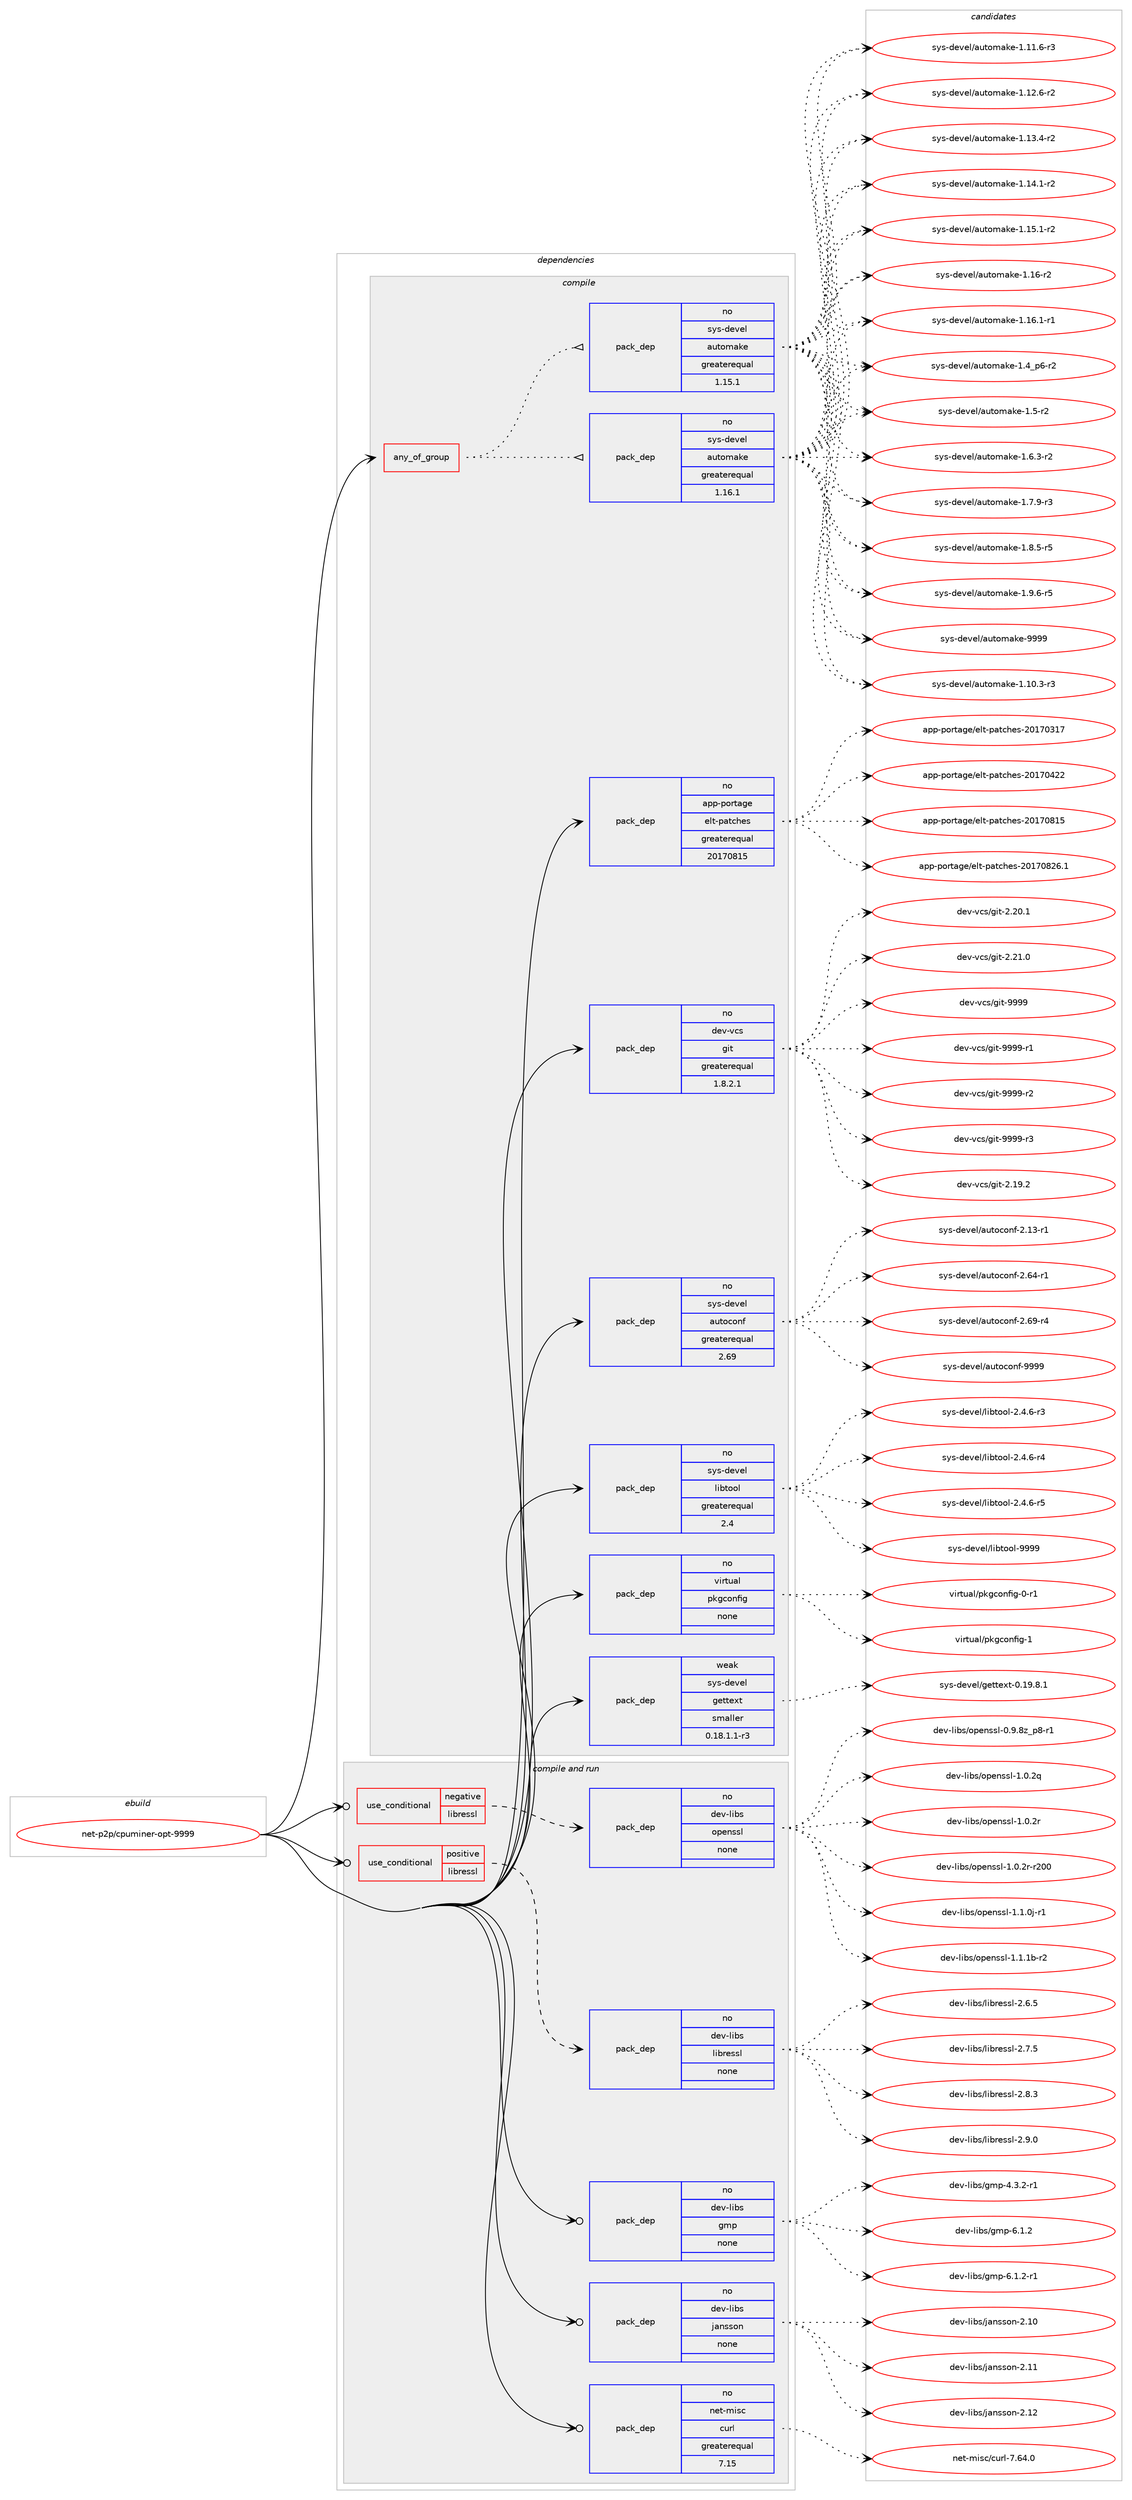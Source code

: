 digraph prolog {

# *************
# Graph options
# *************

newrank=true;
concentrate=true;
compound=true;
graph [rankdir=LR,fontname=Helvetica,fontsize=10,ranksep=1.5];#, ranksep=2.5, nodesep=0.2];
edge  [arrowhead=vee];
node  [fontname=Helvetica,fontsize=10];

# **********
# The ebuild
# **********

subgraph cluster_leftcol {
color=gray;
rank=same;
label=<<i>ebuild</i>>;
id [label="net-p2p/cpuminer-opt-9999", color=red, width=4, href="../net-p2p/cpuminer-opt-9999.svg"];
}

# ****************
# The dependencies
# ****************

subgraph cluster_midcol {
color=gray;
label=<<i>dependencies</i>>;
subgraph cluster_compile {
fillcolor="#eeeeee";
style=filled;
label=<<i>compile</i>>;
subgraph any26541 {
dependency1675278 [label=<<TABLE BORDER="0" CELLBORDER="1" CELLSPACING="0" CELLPADDING="4"><TR><TD CELLPADDING="10">any_of_group</TD></TR></TABLE>>, shape=none, color=red];subgraph pack1197957 {
dependency1675279 [label=<<TABLE BORDER="0" CELLBORDER="1" CELLSPACING="0" CELLPADDING="4" WIDTH="220"><TR><TD ROWSPAN="6" CELLPADDING="30">pack_dep</TD></TR><TR><TD WIDTH="110">no</TD></TR><TR><TD>sys-devel</TD></TR><TR><TD>automake</TD></TR><TR><TD>greaterequal</TD></TR><TR><TD>1.16.1</TD></TR></TABLE>>, shape=none, color=blue];
}
dependency1675278:e -> dependency1675279:w [weight=20,style="dotted",arrowhead="oinv"];
subgraph pack1197958 {
dependency1675280 [label=<<TABLE BORDER="0" CELLBORDER="1" CELLSPACING="0" CELLPADDING="4" WIDTH="220"><TR><TD ROWSPAN="6" CELLPADDING="30">pack_dep</TD></TR><TR><TD WIDTH="110">no</TD></TR><TR><TD>sys-devel</TD></TR><TR><TD>automake</TD></TR><TR><TD>greaterequal</TD></TR><TR><TD>1.15.1</TD></TR></TABLE>>, shape=none, color=blue];
}
dependency1675278:e -> dependency1675280:w [weight=20,style="dotted",arrowhead="oinv"];
}
id:e -> dependency1675278:w [weight=20,style="solid",arrowhead="vee"];
subgraph pack1197959 {
dependency1675281 [label=<<TABLE BORDER="0" CELLBORDER="1" CELLSPACING="0" CELLPADDING="4" WIDTH="220"><TR><TD ROWSPAN="6" CELLPADDING="30">pack_dep</TD></TR><TR><TD WIDTH="110">no</TD></TR><TR><TD>app-portage</TD></TR><TR><TD>elt-patches</TD></TR><TR><TD>greaterequal</TD></TR><TR><TD>20170815</TD></TR></TABLE>>, shape=none, color=blue];
}
id:e -> dependency1675281:w [weight=20,style="solid",arrowhead="vee"];
subgraph pack1197960 {
dependency1675282 [label=<<TABLE BORDER="0" CELLBORDER="1" CELLSPACING="0" CELLPADDING="4" WIDTH="220"><TR><TD ROWSPAN="6" CELLPADDING="30">pack_dep</TD></TR><TR><TD WIDTH="110">no</TD></TR><TR><TD>dev-vcs</TD></TR><TR><TD>git</TD></TR><TR><TD>greaterequal</TD></TR><TR><TD>1.8.2.1</TD></TR></TABLE>>, shape=none, color=blue];
}
id:e -> dependency1675282:w [weight=20,style="solid",arrowhead="vee"];
subgraph pack1197961 {
dependency1675283 [label=<<TABLE BORDER="0" CELLBORDER="1" CELLSPACING="0" CELLPADDING="4" WIDTH="220"><TR><TD ROWSPAN="6" CELLPADDING="30">pack_dep</TD></TR><TR><TD WIDTH="110">no</TD></TR><TR><TD>sys-devel</TD></TR><TR><TD>autoconf</TD></TR><TR><TD>greaterequal</TD></TR><TR><TD>2.69</TD></TR></TABLE>>, shape=none, color=blue];
}
id:e -> dependency1675283:w [weight=20,style="solid",arrowhead="vee"];
subgraph pack1197962 {
dependency1675284 [label=<<TABLE BORDER="0" CELLBORDER="1" CELLSPACING="0" CELLPADDING="4" WIDTH="220"><TR><TD ROWSPAN="6" CELLPADDING="30">pack_dep</TD></TR><TR><TD WIDTH="110">no</TD></TR><TR><TD>sys-devel</TD></TR><TR><TD>libtool</TD></TR><TR><TD>greaterequal</TD></TR><TR><TD>2.4</TD></TR></TABLE>>, shape=none, color=blue];
}
id:e -> dependency1675284:w [weight=20,style="solid",arrowhead="vee"];
subgraph pack1197963 {
dependency1675285 [label=<<TABLE BORDER="0" CELLBORDER="1" CELLSPACING="0" CELLPADDING="4" WIDTH="220"><TR><TD ROWSPAN="6" CELLPADDING="30">pack_dep</TD></TR><TR><TD WIDTH="110">no</TD></TR><TR><TD>virtual</TD></TR><TR><TD>pkgconfig</TD></TR><TR><TD>none</TD></TR><TR><TD></TD></TR></TABLE>>, shape=none, color=blue];
}
id:e -> dependency1675285:w [weight=20,style="solid",arrowhead="vee"];
subgraph pack1197964 {
dependency1675286 [label=<<TABLE BORDER="0" CELLBORDER="1" CELLSPACING="0" CELLPADDING="4" WIDTH="220"><TR><TD ROWSPAN="6" CELLPADDING="30">pack_dep</TD></TR><TR><TD WIDTH="110">weak</TD></TR><TR><TD>sys-devel</TD></TR><TR><TD>gettext</TD></TR><TR><TD>smaller</TD></TR><TR><TD>0.18.1.1-r3</TD></TR></TABLE>>, shape=none, color=blue];
}
id:e -> dependency1675286:w [weight=20,style="solid",arrowhead="vee"];
}
subgraph cluster_compileandrun {
fillcolor="#eeeeee";
style=filled;
label=<<i>compile and run</i>>;
subgraph cond449950 {
dependency1675287 [label=<<TABLE BORDER="0" CELLBORDER="1" CELLSPACING="0" CELLPADDING="4"><TR><TD ROWSPAN="3" CELLPADDING="10">use_conditional</TD></TR><TR><TD>negative</TD></TR><TR><TD>libressl</TD></TR></TABLE>>, shape=none, color=red];
subgraph pack1197965 {
dependency1675288 [label=<<TABLE BORDER="0" CELLBORDER="1" CELLSPACING="0" CELLPADDING="4" WIDTH="220"><TR><TD ROWSPAN="6" CELLPADDING="30">pack_dep</TD></TR><TR><TD WIDTH="110">no</TD></TR><TR><TD>dev-libs</TD></TR><TR><TD>openssl</TD></TR><TR><TD>none</TD></TR><TR><TD></TD></TR></TABLE>>, shape=none, color=blue];
}
dependency1675287:e -> dependency1675288:w [weight=20,style="dashed",arrowhead="vee"];
}
id:e -> dependency1675287:w [weight=20,style="solid",arrowhead="odotvee"];
subgraph cond449951 {
dependency1675289 [label=<<TABLE BORDER="0" CELLBORDER="1" CELLSPACING="0" CELLPADDING="4"><TR><TD ROWSPAN="3" CELLPADDING="10">use_conditional</TD></TR><TR><TD>positive</TD></TR><TR><TD>libressl</TD></TR></TABLE>>, shape=none, color=red];
subgraph pack1197966 {
dependency1675290 [label=<<TABLE BORDER="0" CELLBORDER="1" CELLSPACING="0" CELLPADDING="4" WIDTH="220"><TR><TD ROWSPAN="6" CELLPADDING="30">pack_dep</TD></TR><TR><TD WIDTH="110">no</TD></TR><TR><TD>dev-libs</TD></TR><TR><TD>libressl</TD></TR><TR><TD>none</TD></TR><TR><TD></TD></TR></TABLE>>, shape=none, color=blue];
}
dependency1675289:e -> dependency1675290:w [weight=20,style="dashed",arrowhead="vee"];
}
id:e -> dependency1675289:w [weight=20,style="solid",arrowhead="odotvee"];
subgraph pack1197967 {
dependency1675291 [label=<<TABLE BORDER="0" CELLBORDER="1" CELLSPACING="0" CELLPADDING="4" WIDTH="220"><TR><TD ROWSPAN="6" CELLPADDING="30">pack_dep</TD></TR><TR><TD WIDTH="110">no</TD></TR><TR><TD>dev-libs</TD></TR><TR><TD>gmp</TD></TR><TR><TD>none</TD></TR><TR><TD></TD></TR></TABLE>>, shape=none, color=blue];
}
id:e -> dependency1675291:w [weight=20,style="solid",arrowhead="odotvee"];
subgraph pack1197968 {
dependency1675292 [label=<<TABLE BORDER="0" CELLBORDER="1" CELLSPACING="0" CELLPADDING="4" WIDTH="220"><TR><TD ROWSPAN="6" CELLPADDING="30">pack_dep</TD></TR><TR><TD WIDTH="110">no</TD></TR><TR><TD>dev-libs</TD></TR><TR><TD>jansson</TD></TR><TR><TD>none</TD></TR><TR><TD></TD></TR></TABLE>>, shape=none, color=blue];
}
id:e -> dependency1675292:w [weight=20,style="solid",arrowhead="odotvee"];
subgraph pack1197969 {
dependency1675293 [label=<<TABLE BORDER="0" CELLBORDER="1" CELLSPACING="0" CELLPADDING="4" WIDTH="220"><TR><TD ROWSPAN="6" CELLPADDING="30">pack_dep</TD></TR><TR><TD WIDTH="110">no</TD></TR><TR><TD>net-misc</TD></TR><TR><TD>curl</TD></TR><TR><TD>greaterequal</TD></TR><TR><TD>7.15</TD></TR></TABLE>>, shape=none, color=blue];
}
id:e -> dependency1675293:w [weight=20,style="solid",arrowhead="odotvee"];
}
subgraph cluster_run {
fillcolor="#eeeeee";
style=filled;
label=<<i>run</i>>;
}
}

# **************
# The candidates
# **************

subgraph cluster_choices {
rank=same;
color=gray;
label=<<i>candidates</i>>;

subgraph choice1197957 {
color=black;
nodesep=1;
choice11512111545100101118101108479711711611110997107101454946494846514511451 [label="sys-devel/automake-1.10.3-r3", color=red, width=4,href="../sys-devel/automake-1.10.3-r3.svg"];
choice11512111545100101118101108479711711611110997107101454946494946544511451 [label="sys-devel/automake-1.11.6-r3", color=red, width=4,href="../sys-devel/automake-1.11.6-r3.svg"];
choice11512111545100101118101108479711711611110997107101454946495046544511450 [label="sys-devel/automake-1.12.6-r2", color=red, width=4,href="../sys-devel/automake-1.12.6-r2.svg"];
choice11512111545100101118101108479711711611110997107101454946495146524511450 [label="sys-devel/automake-1.13.4-r2", color=red, width=4,href="../sys-devel/automake-1.13.4-r2.svg"];
choice11512111545100101118101108479711711611110997107101454946495246494511450 [label="sys-devel/automake-1.14.1-r2", color=red, width=4,href="../sys-devel/automake-1.14.1-r2.svg"];
choice11512111545100101118101108479711711611110997107101454946495346494511450 [label="sys-devel/automake-1.15.1-r2", color=red, width=4,href="../sys-devel/automake-1.15.1-r2.svg"];
choice1151211154510010111810110847971171161111099710710145494649544511450 [label="sys-devel/automake-1.16-r2", color=red, width=4,href="../sys-devel/automake-1.16-r2.svg"];
choice11512111545100101118101108479711711611110997107101454946495446494511449 [label="sys-devel/automake-1.16.1-r1", color=red, width=4,href="../sys-devel/automake-1.16.1-r1.svg"];
choice115121115451001011181011084797117116111109971071014549465295112544511450 [label="sys-devel/automake-1.4_p6-r2", color=red, width=4,href="../sys-devel/automake-1.4_p6-r2.svg"];
choice11512111545100101118101108479711711611110997107101454946534511450 [label="sys-devel/automake-1.5-r2", color=red, width=4,href="../sys-devel/automake-1.5-r2.svg"];
choice115121115451001011181011084797117116111109971071014549465446514511450 [label="sys-devel/automake-1.6.3-r2", color=red, width=4,href="../sys-devel/automake-1.6.3-r2.svg"];
choice115121115451001011181011084797117116111109971071014549465546574511451 [label="sys-devel/automake-1.7.9-r3", color=red, width=4,href="../sys-devel/automake-1.7.9-r3.svg"];
choice115121115451001011181011084797117116111109971071014549465646534511453 [label="sys-devel/automake-1.8.5-r5", color=red, width=4,href="../sys-devel/automake-1.8.5-r5.svg"];
choice115121115451001011181011084797117116111109971071014549465746544511453 [label="sys-devel/automake-1.9.6-r5", color=red, width=4,href="../sys-devel/automake-1.9.6-r5.svg"];
choice115121115451001011181011084797117116111109971071014557575757 [label="sys-devel/automake-9999", color=red, width=4,href="../sys-devel/automake-9999.svg"];
dependency1675279:e -> choice11512111545100101118101108479711711611110997107101454946494846514511451:w [style=dotted,weight="100"];
dependency1675279:e -> choice11512111545100101118101108479711711611110997107101454946494946544511451:w [style=dotted,weight="100"];
dependency1675279:e -> choice11512111545100101118101108479711711611110997107101454946495046544511450:w [style=dotted,weight="100"];
dependency1675279:e -> choice11512111545100101118101108479711711611110997107101454946495146524511450:w [style=dotted,weight="100"];
dependency1675279:e -> choice11512111545100101118101108479711711611110997107101454946495246494511450:w [style=dotted,weight="100"];
dependency1675279:e -> choice11512111545100101118101108479711711611110997107101454946495346494511450:w [style=dotted,weight="100"];
dependency1675279:e -> choice1151211154510010111810110847971171161111099710710145494649544511450:w [style=dotted,weight="100"];
dependency1675279:e -> choice11512111545100101118101108479711711611110997107101454946495446494511449:w [style=dotted,weight="100"];
dependency1675279:e -> choice115121115451001011181011084797117116111109971071014549465295112544511450:w [style=dotted,weight="100"];
dependency1675279:e -> choice11512111545100101118101108479711711611110997107101454946534511450:w [style=dotted,weight="100"];
dependency1675279:e -> choice115121115451001011181011084797117116111109971071014549465446514511450:w [style=dotted,weight="100"];
dependency1675279:e -> choice115121115451001011181011084797117116111109971071014549465546574511451:w [style=dotted,weight="100"];
dependency1675279:e -> choice115121115451001011181011084797117116111109971071014549465646534511453:w [style=dotted,weight="100"];
dependency1675279:e -> choice115121115451001011181011084797117116111109971071014549465746544511453:w [style=dotted,weight="100"];
dependency1675279:e -> choice115121115451001011181011084797117116111109971071014557575757:w [style=dotted,weight="100"];
}
subgraph choice1197958 {
color=black;
nodesep=1;
choice11512111545100101118101108479711711611110997107101454946494846514511451 [label="sys-devel/automake-1.10.3-r3", color=red, width=4,href="../sys-devel/automake-1.10.3-r3.svg"];
choice11512111545100101118101108479711711611110997107101454946494946544511451 [label="sys-devel/automake-1.11.6-r3", color=red, width=4,href="../sys-devel/automake-1.11.6-r3.svg"];
choice11512111545100101118101108479711711611110997107101454946495046544511450 [label="sys-devel/automake-1.12.6-r2", color=red, width=4,href="../sys-devel/automake-1.12.6-r2.svg"];
choice11512111545100101118101108479711711611110997107101454946495146524511450 [label="sys-devel/automake-1.13.4-r2", color=red, width=4,href="../sys-devel/automake-1.13.4-r2.svg"];
choice11512111545100101118101108479711711611110997107101454946495246494511450 [label="sys-devel/automake-1.14.1-r2", color=red, width=4,href="../sys-devel/automake-1.14.1-r2.svg"];
choice11512111545100101118101108479711711611110997107101454946495346494511450 [label="sys-devel/automake-1.15.1-r2", color=red, width=4,href="../sys-devel/automake-1.15.1-r2.svg"];
choice1151211154510010111810110847971171161111099710710145494649544511450 [label="sys-devel/automake-1.16-r2", color=red, width=4,href="../sys-devel/automake-1.16-r2.svg"];
choice11512111545100101118101108479711711611110997107101454946495446494511449 [label="sys-devel/automake-1.16.1-r1", color=red, width=4,href="../sys-devel/automake-1.16.1-r1.svg"];
choice115121115451001011181011084797117116111109971071014549465295112544511450 [label="sys-devel/automake-1.4_p6-r2", color=red, width=4,href="../sys-devel/automake-1.4_p6-r2.svg"];
choice11512111545100101118101108479711711611110997107101454946534511450 [label="sys-devel/automake-1.5-r2", color=red, width=4,href="../sys-devel/automake-1.5-r2.svg"];
choice115121115451001011181011084797117116111109971071014549465446514511450 [label="sys-devel/automake-1.6.3-r2", color=red, width=4,href="../sys-devel/automake-1.6.3-r2.svg"];
choice115121115451001011181011084797117116111109971071014549465546574511451 [label="sys-devel/automake-1.7.9-r3", color=red, width=4,href="../sys-devel/automake-1.7.9-r3.svg"];
choice115121115451001011181011084797117116111109971071014549465646534511453 [label="sys-devel/automake-1.8.5-r5", color=red, width=4,href="../sys-devel/automake-1.8.5-r5.svg"];
choice115121115451001011181011084797117116111109971071014549465746544511453 [label="sys-devel/automake-1.9.6-r5", color=red, width=4,href="../sys-devel/automake-1.9.6-r5.svg"];
choice115121115451001011181011084797117116111109971071014557575757 [label="sys-devel/automake-9999", color=red, width=4,href="../sys-devel/automake-9999.svg"];
dependency1675280:e -> choice11512111545100101118101108479711711611110997107101454946494846514511451:w [style=dotted,weight="100"];
dependency1675280:e -> choice11512111545100101118101108479711711611110997107101454946494946544511451:w [style=dotted,weight="100"];
dependency1675280:e -> choice11512111545100101118101108479711711611110997107101454946495046544511450:w [style=dotted,weight="100"];
dependency1675280:e -> choice11512111545100101118101108479711711611110997107101454946495146524511450:w [style=dotted,weight="100"];
dependency1675280:e -> choice11512111545100101118101108479711711611110997107101454946495246494511450:w [style=dotted,weight="100"];
dependency1675280:e -> choice11512111545100101118101108479711711611110997107101454946495346494511450:w [style=dotted,weight="100"];
dependency1675280:e -> choice1151211154510010111810110847971171161111099710710145494649544511450:w [style=dotted,weight="100"];
dependency1675280:e -> choice11512111545100101118101108479711711611110997107101454946495446494511449:w [style=dotted,weight="100"];
dependency1675280:e -> choice115121115451001011181011084797117116111109971071014549465295112544511450:w [style=dotted,weight="100"];
dependency1675280:e -> choice11512111545100101118101108479711711611110997107101454946534511450:w [style=dotted,weight="100"];
dependency1675280:e -> choice115121115451001011181011084797117116111109971071014549465446514511450:w [style=dotted,weight="100"];
dependency1675280:e -> choice115121115451001011181011084797117116111109971071014549465546574511451:w [style=dotted,weight="100"];
dependency1675280:e -> choice115121115451001011181011084797117116111109971071014549465646534511453:w [style=dotted,weight="100"];
dependency1675280:e -> choice115121115451001011181011084797117116111109971071014549465746544511453:w [style=dotted,weight="100"];
dependency1675280:e -> choice115121115451001011181011084797117116111109971071014557575757:w [style=dotted,weight="100"];
}
subgraph choice1197959 {
color=black;
nodesep=1;
choice97112112451121111141169710310147101108116451129711699104101115455048495548514955 [label="app-portage/elt-patches-20170317", color=red, width=4,href="../app-portage/elt-patches-20170317.svg"];
choice97112112451121111141169710310147101108116451129711699104101115455048495548525050 [label="app-portage/elt-patches-20170422", color=red, width=4,href="../app-portage/elt-patches-20170422.svg"];
choice97112112451121111141169710310147101108116451129711699104101115455048495548564953 [label="app-portage/elt-patches-20170815", color=red, width=4,href="../app-portage/elt-patches-20170815.svg"];
choice971121124511211111411697103101471011081164511297116991041011154550484955485650544649 [label="app-portage/elt-patches-20170826.1", color=red, width=4,href="../app-portage/elt-patches-20170826.1.svg"];
dependency1675281:e -> choice97112112451121111141169710310147101108116451129711699104101115455048495548514955:w [style=dotted,weight="100"];
dependency1675281:e -> choice97112112451121111141169710310147101108116451129711699104101115455048495548525050:w [style=dotted,weight="100"];
dependency1675281:e -> choice97112112451121111141169710310147101108116451129711699104101115455048495548564953:w [style=dotted,weight="100"];
dependency1675281:e -> choice971121124511211111411697103101471011081164511297116991041011154550484955485650544649:w [style=dotted,weight="100"];
}
subgraph choice1197960 {
color=black;
nodesep=1;
choice10010111845118991154710310511645504649574650 [label="dev-vcs/git-2.19.2", color=red, width=4,href="../dev-vcs/git-2.19.2.svg"];
choice10010111845118991154710310511645504650484649 [label="dev-vcs/git-2.20.1", color=red, width=4,href="../dev-vcs/git-2.20.1.svg"];
choice10010111845118991154710310511645504650494648 [label="dev-vcs/git-2.21.0", color=red, width=4,href="../dev-vcs/git-2.21.0.svg"];
choice1001011184511899115471031051164557575757 [label="dev-vcs/git-9999", color=red, width=4,href="../dev-vcs/git-9999.svg"];
choice10010111845118991154710310511645575757574511449 [label="dev-vcs/git-9999-r1", color=red, width=4,href="../dev-vcs/git-9999-r1.svg"];
choice10010111845118991154710310511645575757574511450 [label="dev-vcs/git-9999-r2", color=red, width=4,href="../dev-vcs/git-9999-r2.svg"];
choice10010111845118991154710310511645575757574511451 [label="dev-vcs/git-9999-r3", color=red, width=4,href="../dev-vcs/git-9999-r3.svg"];
dependency1675282:e -> choice10010111845118991154710310511645504649574650:w [style=dotted,weight="100"];
dependency1675282:e -> choice10010111845118991154710310511645504650484649:w [style=dotted,weight="100"];
dependency1675282:e -> choice10010111845118991154710310511645504650494648:w [style=dotted,weight="100"];
dependency1675282:e -> choice1001011184511899115471031051164557575757:w [style=dotted,weight="100"];
dependency1675282:e -> choice10010111845118991154710310511645575757574511449:w [style=dotted,weight="100"];
dependency1675282:e -> choice10010111845118991154710310511645575757574511450:w [style=dotted,weight="100"];
dependency1675282:e -> choice10010111845118991154710310511645575757574511451:w [style=dotted,weight="100"];
}
subgraph choice1197961 {
color=black;
nodesep=1;
choice1151211154510010111810110847971171161119911111010245504649514511449 [label="sys-devel/autoconf-2.13-r1", color=red, width=4,href="../sys-devel/autoconf-2.13-r1.svg"];
choice1151211154510010111810110847971171161119911111010245504654524511449 [label="sys-devel/autoconf-2.64-r1", color=red, width=4,href="../sys-devel/autoconf-2.64-r1.svg"];
choice1151211154510010111810110847971171161119911111010245504654574511452 [label="sys-devel/autoconf-2.69-r4", color=red, width=4,href="../sys-devel/autoconf-2.69-r4.svg"];
choice115121115451001011181011084797117116111991111101024557575757 [label="sys-devel/autoconf-9999", color=red, width=4,href="../sys-devel/autoconf-9999.svg"];
dependency1675283:e -> choice1151211154510010111810110847971171161119911111010245504649514511449:w [style=dotted,weight="100"];
dependency1675283:e -> choice1151211154510010111810110847971171161119911111010245504654524511449:w [style=dotted,weight="100"];
dependency1675283:e -> choice1151211154510010111810110847971171161119911111010245504654574511452:w [style=dotted,weight="100"];
dependency1675283:e -> choice115121115451001011181011084797117116111991111101024557575757:w [style=dotted,weight="100"];
}
subgraph choice1197962 {
color=black;
nodesep=1;
choice1151211154510010111810110847108105981161111111084550465246544511451 [label="sys-devel/libtool-2.4.6-r3", color=red, width=4,href="../sys-devel/libtool-2.4.6-r3.svg"];
choice1151211154510010111810110847108105981161111111084550465246544511452 [label="sys-devel/libtool-2.4.6-r4", color=red, width=4,href="../sys-devel/libtool-2.4.6-r4.svg"];
choice1151211154510010111810110847108105981161111111084550465246544511453 [label="sys-devel/libtool-2.4.6-r5", color=red, width=4,href="../sys-devel/libtool-2.4.6-r5.svg"];
choice1151211154510010111810110847108105981161111111084557575757 [label="sys-devel/libtool-9999", color=red, width=4,href="../sys-devel/libtool-9999.svg"];
dependency1675284:e -> choice1151211154510010111810110847108105981161111111084550465246544511451:w [style=dotted,weight="100"];
dependency1675284:e -> choice1151211154510010111810110847108105981161111111084550465246544511452:w [style=dotted,weight="100"];
dependency1675284:e -> choice1151211154510010111810110847108105981161111111084550465246544511453:w [style=dotted,weight="100"];
dependency1675284:e -> choice1151211154510010111810110847108105981161111111084557575757:w [style=dotted,weight="100"];
}
subgraph choice1197963 {
color=black;
nodesep=1;
choice11810511411611797108471121071039911111010210510345484511449 [label="virtual/pkgconfig-0-r1", color=red, width=4,href="../virtual/pkgconfig-0-r1.svg"];
choice1181051141161179710847112107103991111101021051034549 [label="virtual/pkgconfig-1", color=red, width=4,href="../virtual/pkgconfig-1.svg"];
dependency1675285:e -> choice11810511411611797108471121071039911111010210510345484511449:w [style=dotted,weight="100"];
dependency1675285:e -> choice1181051141161179710847112107103991111101021051034549:w [style=dotted,weight="100"];
}
subgraph choice1197964 {
color=black;
nodesep=1;
choice1151211154510010111810110847103101116116101120116454846495746564649 [label="sys-devel/gettext-0.19.8.1", color=red, width=4,href="../sys-devel/gettext-0.19.8.1.svg"];
dependency1675286:e -> choice1151211154510010111810110847103101116116101120116454846495746564649:w [style=dotted,weight="100"];
}
subgraph choice1197965 {
color=black;
nodesep=1;
choice10010111845108105981154711111210111011511510845484657465612295112564511449 [label="dev-libs/openssl-0.9.8z_p8-r1", color=red, width=4,href="../dev-libs/openssl-0.9.8z_p8-r1.svg"];
choice100101118451081059811547111112101110115115108454946484650113 [label="dev-libs/openssl-1.0.2q", color=red, width=4,href="../dev-libs/openssl-1.0.2q.svg"];
choice100101118451081059811547111112101110115115108454946484650114 [label="dev-libs/openssl-1.0.2r", color=red, width=4,href="../dev-libs/openssl-1.0.2r.svg"];
choice10010111845108105981154711111210111011511510845494648465011445114504848 [label="dev-libs/openssl-1.0.2r-r200", color=red, width=4,href="../dev-libs/openssl-1.0.2r-r200.svg"];
choice1001011184510810598115471111121011101151151084549464946481064511449 [label="dev-libs/openssl-1.1.0j-r1", color=red, width=4,href="../dev-libs/openssl-1.1.0j-r1.svg"];
choice100101118451081059811547111112101110115115108454946494649984511450 [label="dev-libs/openssl-1.1.1b-r2", color=red, width=4,href="../dev-libs/openssl-1.1.1b-r2.svg"];
dependency1675288:e -> choice10010111845108105981154711111210111011511510845484657465612295112564511449:w [style=dotted,weight="100"];
dependency1675288:e -> choice100101118451081059811547111112101110115115108454946484650113:w [style=dotted,weight="100"];
dependency1675288:e -> choice100101118451081059811547111112101110115115108454946484650114:w [style=dotted,weight="100"];
dependency1675288:e -> choice10010111845108105981154711111210111011511510845494648465011445114504848:w [style=dotted,weight="100"];
dependency1675288:e -> choice1001011184510810598115471111121011101151151084549464946481064511449:w [style=dotted,weight="100"];
dependency1675288:e -> choice100101118451081059811547111112101110115115108454946494649984511450:w [style=dotted,weight="100"];
}
subgraph choice1197966 {
color=black;
nodesep=1;
choice10010111845108105981154710810598114101115115108455046544653 [label="dev-libs/libressl-2.6.5", color=red, width=4,href="../dev-libs/libressl-2.6.5.svg"];
choice10010111845108105981154710810598114101115115108455046554653 [label="dev-libs/libressl-2.7.5", color=red, width=4,href="../dev-libs/libressl-2.7.5.svg"];
choice10010111845108105981154710810598114101115115108455046564651 [label="dev-libs/libressl-2.8.3", color=red, width=4,href="../dev-libs/libressl-2.8.3.svg"];
choice10010111845108105981154710810598114101115115108455046574648 [label="dev-libs/libressl-2.9.0", color=red, width=4,href="../dev-libs/libressl-2.9.0.svg"];
dependency1675290:e -> choice10010111845108105981154710810598114101115115108455046544653:w [style=dotted,weight="100"];
dependency1675290:e -> choice10010111845108105981154710810598114101115115108455046554653:w [style=dotted,weight="100"];
dependency1675290:e -> choice10010111845108105981154710810598114101115115108455046564651:w [style=dotted,weight="100"];
dependency1675290:e -> choice10010111845108105981154710810598114101115115108455046574648:w [style=dotted,weight="100"];
}
subgraph choice1197967 {
color=black;
nodesep=1;
choice1001011184510810598115471031091124552465146504511449 [label="dev-libs/gmp-4.3.2-r1", color=red, width=4,href="../dev-libs/gmp-4.3.2-r1.svg"];
choice100101118451081059811547103109112455446494650 [label="dev-libs/gmp-6.1.2", color=red, width=4,href="../dev-libs/gmp-6.1.2.svg"];
choice1001011184510810598115471031091124554464946504511449 [label="dev-libs/gmp-6.1.2-r1", color=red, width=4,href="../dev-libs/gmp-6.1.2-r1.svg"];
dependency1675291:e -> choice1001011184510810598115471031091124552465146504511449:w [style=dotted,weight="100"];
dependency1675291:e -> choice100101118451081059811547103109112455446494650:w [style=dotted,weight="100"];
dependency1675291:e -> choice1001011184510810598115471031091124554464946504511449:w [style=dotted,weight="100"];
}
subgraph choice1197968 {
color=black;
nodesep=1;
choice100101118451081059811547106971101151151111104550464948 [label="dev-libs/jansson-2.10", color=red, width=4,href="../dev-libs/jansson-2.10.svg"];
choice100101118451081059811547106971101151151111104550464949 [label="dev-libs/jansson-2.11", color=red, width=4,href="../dev-libs/jansson-2.11.svg"];
choice100101118451081059811547106971101151151111104550464950 [label="dev-libs/jansson-2.12", color=red, width=4,href="../dev-libs/jansson-2.12.svg"];
dependency1675292:e -> choice100101118451081059811547106971101151151111104550464948:w [style=dotted,weight="100"];
dependency1675292:e -> choice100101118451081059811547106971101151151111104550464949:w [style=dotted,weight="100"];
dependency1675292:e -> choice100101118451081059811547106971101151151111104550464950:w [style=dotted,weight="100"];
}
subgraph choice1197969 {
color=black;
nodesep=1;
choice1101011164510910511599479911711410845554654524648 [label="net-misc/curl-7.64.0", color=red, width=4,href="../net-misc/curl-7.64.0.svg"];
dependency1675293:e -> choice1101011164510910511599479911711410845554654524648:w [style=dotted,weight="100"];
}
}

}
